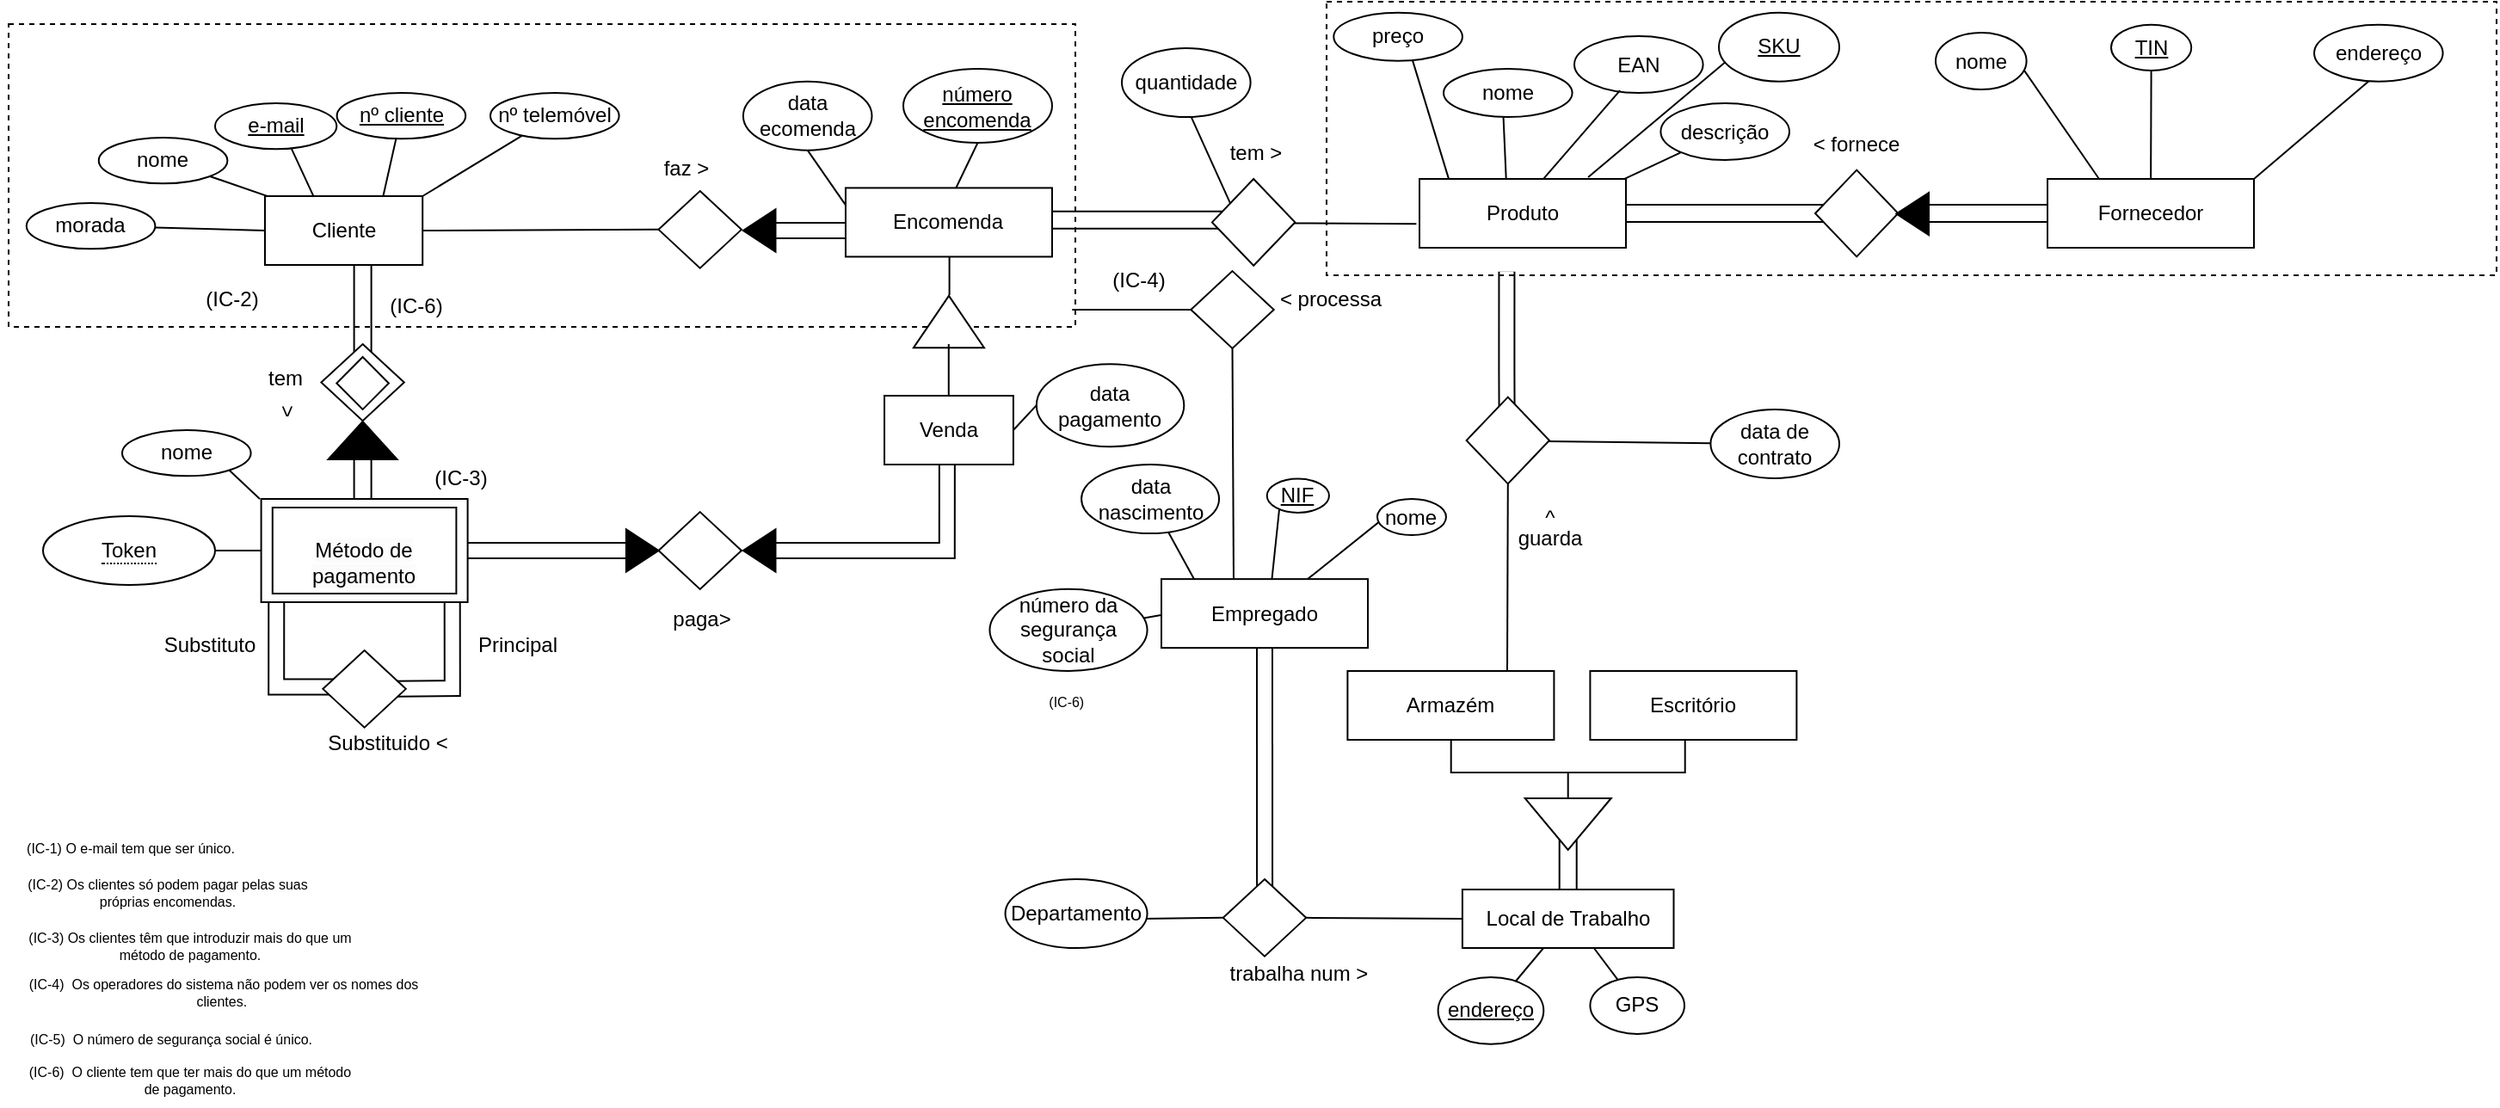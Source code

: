 <mxfile version="21.3.0" type="github">
  <diagram name="Page-1" id="xPYHQfnh46mK-k9WcB2l">
    <mxGraphModel dx="1434" dy="727" grid="1" gridSize="10" guides="1" tooltips="1" connect="1" arrows="1" fold="1" page="1" pageScale="1" pageWidth="850" pageHeight="1100" math="0" shadow="0">
      <root>
        <mxCell id="0" />
        <mxCell id="1" parent="0" />
        <mxCell id="q-D3DN9akOICgejKjBbG-154" value="" style="shape=filledEdge;curved=0;rounded=0;fixDash=1;endArrow=none;strokeWidth=10;fillColor=#ffffff;edgeStyle=orthogonalEdgeStyle;html=1;entryX=0.501;entryY=0.188;entryDx=0;entryDy=0;entryPerimeter=0;exitX=0.154;exitY=0.987;exitDx=0;exitDy=0;exitPerimeter=0;" edge="1" parent="1" source="q-D3DN9akOICgejKjBbG-145">
          <mxGeometry width="60" height="40" relative="1" as="geometry">
            <mxPoint x="901" y="170" as="sourcePoint" />
            <mxPoint x="900.9" y="270" as="targetPoint" />
          </mxGeometry>
        </mxCell>
        <mxCell id="q-D3DN9akOICgejKjBbG-145" value="" style="whiteSpace=wrap;html=1;fillColor=none;dashed=1;" vertex="1" parent="1">
          <mxGeometry x="796" y="1" width="680" height="159" as="geometry" />
        </mxCell>
        <mxCell id="q-D3DN9akOICgejKjBbG-150" value="" style="shape=partialRectangle;whiteSpace=wrap;html=1;top=0;bottom=0;fillColor=none;rotation=-90;" vertex="1" parent="1">
          <mxGeometry x="1177.4" y="82.6" width="10" height="82.82" as="geometry" />
        </mxCell>
        <mxCell id="q-D3DN9akOICgejKjBbG-148" value="" style="shape=partialRectangle;whiteSpace=wrap;html=1;top=0;bottom=0;fillColor=none;rotation=-90;" vertex="1" parent="1">
          <mxGeometry x="1024.77" y="61.6" width="10" height="124.81" as="geometry" />
        </mxCell>
        <mxCell id="q-D3DN9akOICgejKjBbG-137" value="" style="shape=filledEdge;curved=0;rounded=0;fixDash=1;endArrow=none;strokeWidth=10;fillColor=#ffffff;edgeStyle=orthogonalEdgeStyle;html=1;exitX=1;exitY=0.5;exitDx=0;exitDy=0;entryX=0;entryY=0.5;entryDx=0;entryDy=0;" edge="1" parent="1" source="q-D3DN9akOICgejKjBbG-56" target="q-D3DN9akOICgejKjBbG-138">
          <mxGeometry width="60" height="40" relative="1" as="geometry">
            <mxPoint x="369" y="290" as="sourcePoint" />
            <mxPoint x="368.8" y="433" as="targetPoint" />
          </mxGeometry>
        </mxCell>
        <mxCell id="q-D3DN9akOICgejKjBbG-134" value="" style="whiteSpace=wrap;html=1;fillColor=none;dashed=1;" vertex="1" parent="1">
          <mxGeometry x="30" y="14" width="620" height="176" as="geometry" />
        </mxCell>
        <mxCell id="q-D3DN9akOICgejKjBbG-35" value="" style="shape=partialRectangle;whiteSpace=wrap;html=1;top=0;bottom=0;fillColor=none;" vertex="1" parent="1">
          <mxGeometry x="230.8" y="150" width="10" height="60" as="geometry" />
        </mxCell>
        <mxCell id="q-D3DN9akOICgejKjBbG-4" value="" style="endArrow=none;html=1;rounded=0;entryX=0.25;entryY=0;entryDx=0;entryDy=0;exitX=0.743;exitY=0.127;exitDx=0;exitDy=0;exitPerimeter=0;" edge="1" parent="1" source="q-D3DN9akOICgejKjBbG-70" target="q-D3DN9akOICgejKjBbG-68">
          <mxGeometry width="50" height="50" relative="1" as="geometry">
            <mxPoint x="1070.2" y="327" as="sourcePoint" />
            <mxPoint x="1120.2" y="277" as="targetPoint" />
          </mxGeometry>
        </mxCell>
        <mxCell id="q-D3DN9akOICgejKjBbG-5" value="" style="endArrow=none;html=1;rounded=0;exitX=-0.015;exitY=0.654;exitDx=0;exitDy=0;entryX=0.841;entryY=0.51;entryDx=0;entryDy=0;entryPerimeter=0;exitPerimeter=0;" edge="1" parent="1" source="q-D3DN9akOICgejKjBbG-120" target="q-D3DN9akOICgejKjBbG-88">
          <mxGeometry width="50" height="50" relative="1" as="geometry">
            <mxPoint x="844.1" y="128.69" as="sourcePoint" />
            <mxPoint x="779.1" y="129.69" as="targetPoint" />
          </mxGeometry>
        </mxCell>
        <mxCell id="q-D3DN9akOICgejKjBbG-7" value="" style="shape=filledEdge;curved=0;rounded=0;fixDash=1;endArrow=none;strokeWidth=10;fillColor=#ffffff;edgeStyle=orthogonalEdgeStyle;html=1;entryX=0.978;entryY=0.905;entryDx=0;entryDy=0;entryPerimeter=0;" edge="1" parent="1" target="q-D3DN9akOICgejKjBbG-117">
          <mxGeometry width="60" height="40" relative="1" as="geometry">
            <mxPoint x="254" y="400.36" as="sourcePoint" />
            <mxPoint x="314" y="360.36" as="targetPoint" />
            <Array as="points">
              <mxPoint x="255" y="400" />
              <mxPoint x="288" y="400" />
            </Array>
          </mxGeometry>
        </mxCell>
        <mxCell id="q-D3DN9akOICgejKjBbG-8" value="" style="shape=filledEdge;curved=0;rounded=0;fixDash=1;endArrow=none;strokeWidth=10;fillColor=#ffffff;edgeStyle=orthogonalEdgeStyle;html=1;exitX=0.021;exitY=0.898;exitDx=0;exitDy=0;exitPerimeter=0;entryX=0.152;entryY=0.474;entryDx=0;entryDy=0;entryPerimeter=0;" edge="1" parent="1" source="q-D3DN9akOICgejKjBbG-117" target="q-D3DN9akOICgejKjBbG-90">
          <mxGeometry width="60" height="40" relative="1" as="geometry">
            <mxPoint x="112.88" y="389.52" as="sourcePoint" />
            <mxPoint x="210" y="400" as="targetPoint" />
            <Array as="points">
              <mxPoint x="186" y="399" />
            </Array>
          </mxGeometry>
        </mxCell>
        <mxCell id="q-D3DN9akOICgejKjBbG-9" value="" style="shape=filledEdge;curved=0;rounded=0;fixDash=1;endArrow=none;strokeWidth=10;fillColor=#ffffff;edgeStyle=orthogonalEdgeStyle;html=1;exitX=0.5;exitY=1;exitDx=0;exitDy=0;entryX=0.501;entryY=0.188;entryDx=0;entryDy=0;entryPerimeter=0;" edge="1" parent="1" source="q-D3DN9akOICgejKjBbG-100" target="q-D3DN9akOICgejKjBbG-112">
          <mxGeometry width="60" height="40" relative="1" as="geometry">
            <mxPoint x="690" y="450" as="sourcePoint" />
            <mxPoint x="720" y="540" as="targetPoint" />
          </mxGeometry>
        </mxCell>
        <mxCell id="q-D3DN9akOICgejKjBbG-10" value="" style="endArrow=none;html=1;rounded=0;entryX=0.413;entryY=0.045;entryDx=0;entryDy=0;entryPerimeter=0;" edge="1" parent="1" source="q-D3DN9akOICgejKjBbG-100" target="q-D3DN9akOICgejKjBbG-103">
          <mxGeometry width="50" height="50" relative="1" as="geometry">
            <mxPoint x="745.73" y="363" as="sourcePoint" />
            <mxPoint x="768.73" y="387" as="targetPoint" />
            <Array as="points" />
          </mxGeometry>
        </mxCell>
        <mxCell id="q-D3DN9akOICgejKjBbG-11" value="" style="endArrow=none;html=1;rounded=0;" edge="1" parent="1" target="q-D3DN9akOICgejKjBbG-34">
          <mxGeometry width="50" height="50" relative="1" as="geometry">
            <mxPoint x="190" y="117.33" as="sourcePoint" />
            <mxPoint x="224" y="90.663" as="targetPoint" />
          </mxGeometry>
        </mxCell>
        <mxCell id="q-D3DN9akOICgejKjBbG-12" value="" style="endArrow=none;html=1;rounded=0;exitX=0.028;exitY=0.508;exitDx=0;exitDy=0;exitPerimeter=0;" edge="1" parent="1" source="q-D3DN9akOICgejKjBbG-100" target="q-D3DN9akOICgejKjBbG-101">
          <mxGeometry width="50" height="50" relative="1" as="geometry">
            <mxPoint x="644.42" y="462.5" as="sourcePoint" />
            <mxPoint x="630.02" y="414.72" as="targetPoint" />
            <Array as="points" />
          </mxGeometry>
        </mxCell>
        <mxCell id="q-D3DN9akOICgejKjBbG-13" value="" style="endArrow=none;html=1;rounded=0;exitX=0.162;exitY=0.019;exitDx=0;exitDy=0;exitPerimeter=0;" edge="1" parent="1" source="q-D3DN9akOICgejKjBbG-100" target="q-D3DN9akOICgejKjBbG-102">
          <mxGeometry width="50" height="50" relative="1" as="geometry">
            <mxPoint x="649.6" y="363.5" as="sourcePoint" />
            <mxPoint x="628.42" y="409.5" as="targetPoint" />
            <Array as="points" />
          </mxGeometry>
        </mxCell>
        <mxCell id="q-D3DN9akOICgejKjBbG-14" value="" style="endArrow=none;html=1;rounded=0;entryX=0.24;entryY=0.175;entryDx=0;entryDy=0;entryPerimeter=0;exitX=0.5;exitY=1;exitDx=0;exitDy=0;" edge="1" parent="1" source="q-D3DN9akOICgejKjBbG-100" target="q-D3DN9akOICgejKjBbG-104">
          <mxGeometry width="50" height="50" relative="1" as="geometry">
            <mxPoint x="694.42" y="460.5" as="sourcePoint" />
            <mxPoint x="638.42" y="419.5" as="targetPoint" />
            <Array as="points" />
          </mxGeometry>
        </mxCell>
        <mxCell id="q-D3DN9akOICgejKjBbG-15" value="" style="endArrow=none;html=1;rounded=0;" edge="1" parent="1">
          <mxGeometry width="50" height="50" relative="1" as="geometry">
            <mxPoint x="576.8" y="171.52" as="sourcePoint" />
            <mxPoint x="576.8" y="141.52" as="targetPoint" />
          </mxGeometry>
        </mxCell>
        <mxCell id="q-D3DN9akOICgejKjBbG-16" value="" style="shape=filledEdge;curved=0;rounded=0;fixDash=1;endArrow=none;strokeWidth=10;fillColor=#ffffff;edgeStyle=orthogonalEdgeStyle;html=1;exitX=0;exitY=0.5;exitDx=0;exitDy=0;entryX=0.486;entryY=0.928;entryDx=0;entryDy=0;entryPerimeter=0;" edge="1" parent="1" source="q-D3DN9akOICgejKjBbG-91" target="q-D3DN9akOICgejKjBbG-48">
          <mxGeometry width="60" height="40" relative="1" as="geometry">
            <mxPoint x="610" y="314.75" as="sourcePoint" />
            <mxPoint x="670" y="274.75" as="targetPoint" />
          </mxGeometry>
        </mxCell>
        <mxCell id="q-D3DN9akOICgejKjBbG-17" value="" style="endArrow=none;html=1;rounded=0;entryX=1;entryY=0;entryDx=0;entryDy=0;exitX=0.427;exitY=0.991;exitDx=0;exitDy=0;exitPerimeter=0;" edge="1" parent="1" source="q-D3DN9akOICgejKjBbG-99" target="q-D3DN9akOICgejKjBbG-68">
          <mxGeometry width="50" height="50" relative="1" as="geometry">
            <mxPoint x="1106.519" y="218.427" as="sourcePoint" />
            <mxPoint x="1032" y="254" as="targetPoint" />
            <Array as="points" />
          </mxGeometry>
        </mxCell>
        <mxCell id="q-D3DN9akOICgejKjBbG-18" value="" style="endArrow=none;html=1;rounded=0;entryX=0.464;entryY=0.942;entryDx=0;entryDy=0;entryPerimeter=0;" edge="1" parent="1" target="q-D3DN9akOICgejKjBbG-61">
          <mxGeometry width="50" height="50" relative="1" as="geometry">
            <mxPoint x="900.523" y="107.82" as="sourcePoint" />
            <mxPoint x="853" y="57" as="targetPoint" />
            <Array as="points" />
          </mxGeometry>
        </mxCell>
        <mxCell id="q-D3DN9akOICgejKjBbG-19" value="" style="endArrow=none;html=1;rounded=0;exitX=0.175;exitY=0.059;exitDx=0;exitDy=0;entryX=0.605;entryY=0.923;entryDx=0;entryDy=0;entryPerimeter=0;exitPerimeter=0;" edge="1" parent="1" target="q-D3DN9akOICgejKjBbG-60">
          <mxGeometry width="50" height="50" relative="1" as="geometry">
            <mxPoint x="868.9" y="110.18" as="sourcePoint" />
            <mxPoint x="854.6" y="62.22" as="targetPoint" />
            <Array as="points" />
          </mxGeometry>
        </mxCell>
        <mxCell id="q-D3DN9akOICgejKjBbG-20" value="" style="endArrow=none;html=1;rounded=0;entryX=0.5;entryY=1;entryDx=0;entryDy=0;exitX=0;exitY=0.25;exitDx=0;exitDy=0;" edge="1" parent="1" target="q-D3DN9akOICgejKjBbG-53">
          <mxGeometry width="50" height="50" relative="1" as="geometry">
            <mxPoint x="579.8" y="111" as="sourcePoint" />
            <mxPoint x="557.8" y="79" as="targetPoint" />
            <Array as="points" />
          </mxGeometry>
        </mxCell>
        <mxCell id="q-D3DN9akOICgejKjBbG-21" value="" style="shape=filledEdge;curved=0;rounded=0;fixDash=1;endArrow=none;strokeWidth=10;fillColor=#ffffff;edgeStyle=orthogonalEdgeStyle;html=1;entryX=0.921;entryY=0.5;entryDx=0;entryDy=0;entryPerimeter=0;" edge="1" parent="1">
          <mxGeometry width="60" height="40" relative="1" as="geometry">
            <mxPoint x="543.48" y="134" as="sourcePoint" />
            <mxPoint x="469.435" y="134.0" as="targetPoint" />
            <Array as="points">
              <mxPoint x="527" y="134" />
            </Array>
          </mxGeometry>
        </mxCell>
        <mxCell id="q-D3DN9akOICgejKjBbG-22" value="" style="shape=filledEdge;curved=0;rounded=0;fixDash=1;endArrow=none;strokeWidth=10;fillColor=#ffffff;edgeStyle=orthogonalEdgeStyle;html=1;entryX=0.921;entryY=0.5;entryDx=0;entryDy=0;entryPerimeter=0;" edge="1" parent="1" source="q-D3DN9akOICgejKjBbG-64">
          <mxGeometry width="60" height="40" relative="1" as="geometry">
            <mxPoint x="532.48" y="134" as="sourcePoint" />
            <mxPoint x="467.683" y="134" as="targetPoint" />
            <Array as="points">
              <mxPoint x="516" y="134" />
            </Array>
          </mxGeometry>
        </mxCell>
        <mxCell id="q-D3DN9akOICgejKjBbG-23" value="" style="endArrow=none;html=1;rounded=0;exitX=0.394;exitY=0.147;exitDx=0;exitDy=0;entryX=0.535;entryY=0.983;entryDx=0;entryDy=0;entryPerimeter=0;exitPerimeter=0;" edge="1" parent="1" target="q-D3DN9akOICgejKjBbG-59">
          <mxGeometry width="50" height="50" relative="1" as="geometry">
            <mxPoint x="740.442" y="119.074" as="sourcePoint" />
            <mxPoint x="679.986" y="88.54" as="targetPoint" />
            <Array as="points" />
          </mxGeometry>
        </mxCell>
        <mxCell id="q-D3DN9akOICgejKjBbG-24" value="" style="shape=partialRectangle;whiteSpace=wrap;html=1;top=0;bottom=0;fillColor=none;rotation=-90;" vertex="1" parent="1">
          <mxGeometry x="681.79" y="66.19" width="10" height="123.27" as="geometry" />
        </mxCell>
        <mxCell id="q-D3DN9akOICgejKjBbG-25" value="" style="shape=partialRectangle;whiteSpace=wrap;html=1;top=0;bottom=0;fillColor=none;" vertex="1" parent="1">
          <mxGeometry x="230.8" y="260" width="10" height="34" as="geometry" />
        </mxCell>
        <mxCell id="q-D3DN9akOICgejKjBbG-26" value="&lt;div&gt;Cliente&lt;/div&gt;" style="rounded=0;whiteSpace=wrap;html=1;" vertex="1" parent="1">
          <mxGeometry x="179" y="114" width="91.6" height="40" as="geometry" />
        </mxCell>
        <mxCell id="q-D3DN9akOICgejKjBbG-27" value="" style="endArrow=none;html=1;rounded=0;exitX=0.75;exitY=0;exitDx=0;exitDy=0;" edge="1" parent="1" source="q-D3DN9akOICgejKjBbG-26" target="q-D3DN9akOICgejKjBbG-28">
          <mxGeometry width="50" height="50" relative="1" as="geometry">
            <mxPoint x="271.6" y="118" as="sourcePoint" />
            <mxPoint x="305.6" y="91.333" as="targetPoint" />
          </mxGeometry>
        </mxCell>
        <mxCell id="q-D3DN9akOICgejKjBbG-28" value="nº cliente" style="ellipse;whiteSpace=wrap;html=1;fontStyle=4" vertex="1" parent="1">
          <mxGeometry x="220.8" y="53.997" width="74.8" height="26.667" as="geometry" />
        </mxCell>
        <mxCell id="q-D3DN9akOICgejKjBbG-29" value="" style="endArrow=none;html=1;rounded=0;exitX=0.31;exitY=0.011;exitDx=0;exitDy=0;exitPerimeter=0;entryX=0.609;entryY=0.879;entryDx=0;entryDy=0;entryPerimeter=0;" edge="1" parent="1" source="q-D3DN9akOICgejKjBbG-26" target="q-D3DN9akOICgejKjBbG-118">
          <mxGeometry width="50" height="50" relative="1" as="geometry">
            <mxPoint x="233.52" y="118" as="sourcePoint" />
            <mxPoint x="192.048" y="86.305" as="targetPoint" />
          </mxGeometry>
        </mxCell>
        <mxCell id="q-D3DN9akOICgejKjBbG-30" value="" style="endArrow=none;html=1;rounded=0;exitX=1;exitY=0;exitDx=0;exitDy=0;" edge="1" parent="1" source="q-D3DN9akOICgejKjBbG-26" target="q-D3DN9akOICgejKjBbG-31">
          <mxGeometry width="50" height="50" relative="1" as="geometry">
            <mxPoint x="281.6" y="128" as="sourcePoint" />
            <mxPoint x="315.6" y="101.333" as="targetPoint" />
          </mxGeometry>
        </mxCell>
        <mxCell id="q-D3DN9akOICgejKjBbG-31" value="nº telemóvel" style="ellipse;whiteSpace=wrap;html=1;" vertex="1" parent="1">
          <mxGeometry x="310" y="53.997" width="74.8" height="26.667" as="geometry" />
        </mxCell>
        <mxCell id="q-D3DN9akOICgejKjBbG-32" value="" style="endArrow=none;html=1;rounded=0;exitX=0;exitY=0.5;exitDx=0;exitDy=0;" edge="1" parent="1" source="q-D3DN9akOICgejKjBbG-26" target="q-D3DN9akOICgejKjBbG-33">
          <mxGeometry width="50" height="50" relative="1" as="geometry">
            <mxPoint x="291.6" y="138" as="sourcePoint" />
            <mxPoint x="325.6" y="111.333" as="targetPoint" />
          </mxGeometry>
        </mxCell>
        <mxCell id="q-D3DN9akOICgejKjBbG-33" value="morada" style="ellipse;whiteSpace=wrap;html=1;" vertex="1" parent="1">
          <mxGeometry x="40.4" y="117.997" width="74.8" height="26.667" as="geometry" />
        </mxCell>
        <mxCell id="q-D3DN9akOICgejKjBbG-34" value="nome" style="ellipse;whiteSpace=wrap;html=1;" vertex="1" parent="1">
          <mxGeometry x="82.4" y="79.997" width="74.8" height="26.667" as="geometry" />
        </mxCell>
        <mxCell id="q-D3DN9akOICgejKjBbG-36" value="tem&lt;br&gt;" style="text;html=1;strokeColor=none;fillColor=none;align=center;verticalAlign=middle;whiteSpace=wrap;rounded=0;rotation=0;" vertex="1" parent="1">
          <mxGeometry x="160.8" y="204.75" width="60" height="30" as="geometry" />
        </mxCell>
        <mxCell id="q-D3DN9akOICgejKjBbG-37" value="" style="endArrow=none;html=1;rounded=0;entryX=0.5;entryY=0;entryDx=0;entryDy=0;" edge="1" parent="1" target="q-D3DN9akOICgejKjBbG-38">
          <mxGeometry width="50" height="50" relative="1" as="geometry">
            <mxPoint x="176" y="290" as="sourcePoint" />
            <mxPoint x="148.4" y="373.693" as="targetPoint" />
            <Array as="points">
              <mxPoint x="176" y="290" />
            </Array>
          </mxGeometry>
        </mxCell>
        <mxCell id="q-D3DN9akOICgejKjBbG-38" value="nome" style="ellipse;whiteSpace=wrap;html=1;" vertex="1" parent="1">
          <mxGeometry x="96" y="249.997" width="74.8" height="26.667" as="geometry" />
        </mxCell>
        <mxCell id="q-D3DN9akOICgejKjBbG-39" value="&lt;div&gt;&lt;br&gt;&lt;/div&gt;&lt;div&gt;&lt;br&gt;&lt;/div&gt;" style="shape=partialRectangle;whiteSpace=wrap;html=1;top=0;bottom=0;fillColor=none;rotation=-180;" vertex="1" parent="1">
          <mxGeometry x="931.35" y="478" width="10" height="39" as="geometry" />
        </mxCell>
        <mxCell id="q-D3DN9akOICgejKjBbG-40" value="" style="strokeWidth=1;html=1;shape=mxgraph.flowchart.annotation_2;align=left;labelPosition=right;pointerEvents=1;rotation=-90;" vertex="1" parent="1">
          <mxGeometry x="916.35" y="381" width="40" height="136" as="geometry" />
        </mxCell>
        <mxCell id="q-D3DN9akOICgejKjBbG-41" value="" style="triangle;whiteSpace=wrap;html=1;rotation=90;" vertex="1" parent="1">
          <mxGeometry x="921.35" y="454" width="30" height="50" as="geometry" />
        </mxCell>
        <mxCell id="q-D3DN9akOICgejKjBbG-42" value="Local de Trabalho" style="rounded=0;whiteSpace=wrap;html=1;" vertex="1" parent="1">
          <mxGeometry x="874.95" y="517" width="122.8" height="34" as="geometry" />
        </mxCell>
        <mxCell id="q-D3DN9akOICgejKjBbG-43" value="Substituido &amp;lt;" style="text;html=1;strokeColor=none;fillColor=none;align=center;verticalAlign=middle;whiteSpace=wrap;rounded=0;" vertex="1" parent="1">
          <mxGeometry x="210.8" y="417" width="79.2" height="30" as="geometry" />
        </mxCell>
        <mxCell id="q-D3DN9akOICgejKjBbG-44" value="&lt;div&gt;&lt;font style=&quot;font-size: 12px;&quot;&gt;(IC-3)&lt;/font&gt;&lt;/div&gt;" style="text;html=1;strokeColor=none;fillColor=none;align=center;verticalAlign=middle;whiteSpace=wrap;rounded=0;fontSize=8;" vertex="1" parent="1">
          <mxGeometry x="260.9" y="262" width="64.2" height="32" as="geometry" />
        </mxCell>
        <mxCell id="q-D3DN9akOICgejKjBbG-45" value="&amp;gt;" style="text;html=1;strokeColor=none;fillColor=none;align=center;verticalAlign=middle;whiteSpace=wrap;rounded=0;rotation=90;" vertex="1" parent="1">
          <mxGeometry x="161.8" y="224" width="60" height="30" as="geometry" />
        </mxCell>
        <mxCell id="q-D3DN9akOICgejKjBbG-46" value="Encomenda" style="rounded=0;whiteSpace=wrap;html=1;" vertex="1" parent="1">
          <mxGeometry x="516.48" y="109.22" width="120" height="40" as="geometry" />
        </mxCell>
        <mxCell id="q-D3DN9akOICgejKjBbG-47" value="" style="triangle;whiteSpace=wrap;html=1;rotation=-90;" vertex="1" parent="1">
          <mxGeometry x="561.42" y="166.5" width="30.13" height="41" as="geometry" />
        </mxCell>
        <mxCell id="q-D3DN9akOICgejKjBbG-48" value="Venda" style="rounded=0;whiteSpace=wrap;html=1;" vertex="1" parent="1">
          <mxGeometry x="539.02" y="230" width="74.93" height="40" as="geometry" />
        </mxCell>
        <mxCell id="q-D3DN9akOICgejKjBbG-49" value="" style="endArrow=none;html=1;rounded=0;exitX=0;exitY=0.5;exitDx=0;exitDy=0;entryX=1;entryY=0.5;entryDx=0;entryDy=0;" edge="1" parent="1" source="q-D3DN9akOICgejKjBbG-56">
          <mxGeometry width="50" height="50" relative="1" as="geometry">
            <mxPoint x="56" y="350" as="sourcePoint" />
            <mxPoint x="142.8" y="320" as="targetPoint" />
            <Array as="points">
              <mxPoint x="156" y="320" />
            </Array>
          </mxGeometry>
        </mxCell>
        <mxCell id="q-D3DN9akOICgejKjBbG-51" value="faz &amp;gt;" style="text;html=1;strokeColor=none;fillColor=none;align=center;verticalAlign=middle;whiteSpace=wrap;rounded=0;rotation=0;" vertex="1" parent="1">
          <mxGeometry x="393.95" y="83" width="60" height="30" as="geometry" />
        </mxCell>
        <mxCell id="q-D3DN9akOICgejKjBbG-52" value="" style="endArrow=none;html=1;rounded=0;entryX=0.5;entryY=1;entryDx=0;entryDy=0;exitX=0;exitY=0.25;exitDx=0;exitDy=0;" edge="1" parent="1" source="q-D3DN9akOICgejKjBbG-46" target="q-D3DN9akOICgejKjBbG-54">
          <mxGeometry width="50" height="50" relative="1" as="geometry">
            <mxPoint x="535.68" y="109.22" as="sourcePoint" />
            <mxPoint x="471.56" y="99.883" as="targetPoint" />
            <Array as="points" />
          </mxGeometry>
        </mxCell>
        <mxCell id="q-D3DN9akOICgejKjBbG-53" value="número encomenda" style="ellipse;whiteSpace=wrap;html=1;fontStyle=4" vertex="1" parent="1">
          <mxGeometry x="550" y="40" width="86.48" height="43" as="geometry" />
        </mxCell>
        <mxCell id="q-D3DN9akOICgejKjBbG-54" value="data ecomenda" style="ellipse;whiteSpace=wrap;html=1;" vertex="1" parent="1">
          <mxGeometry x="456.95" y="47.33" width="74.8" height="40" as="geometry" />
        </mxCell>
        <mxCell id="q-D3DN9akOICgejKjBbG-55" value="data pagamento" style="ellipse;whiteSpace=wrap;html=1;" vertex="1" parent="1">
          <mxGeometry x="627.41" y="211.59" width="85.75" height="48" as="geometry" />
        </mxCell>
        <mxCell id="q-D3DN9akOICgejKjBbG-56" value="" style="rounded=0;whiteSpace=wrap;html=1;" vertex="1" parent="1">
          <mxGeometry x="176.8" y="290" width="120" height="60" as="geometry" />
        </mxCell>
        <mxCell id="q-D3DN9akOICgejKjBbG-57" value="" style="triangle;whiteSpace=wrap;html=1;rotation=-90;fillColor=#000000;" vertex="1" parent="1">
          <mxGeometry x="224.8" y="236" width="22" height="40" as="geometry" />
        </mxCell>
        <mxCell id="q-D3DN9akOICgejKjBbG-58" value="tem &amp;gt;" style="text;html=1;strokeColor=none;fillColor=none;align=center;verticalAlign=middle;whiteSpace=wrap;rounded=0;rotation=0;" vertex="1" parent="1">
          <mxGeometry x="724.8" y="74" width="60" height="30" as="geometry" />
        </mxCell>
        <mxCell id="q-D3DN9akOICgejKjBbG-59" value="quantidade" style="ellipse;whiteSpace=wrap;html=1;" vertex="1" parent="1">
          <mxGeometry x="677.01" y="28" width="74.8" height="40" as="geometry" />
        </mxCell>
        <mxCell id="q-D3DN9akOICgejKjBbG-60" value="preço" style="ellipse;whiteSpace=wrap;html=1;" vertex="1" parent="1">
          <mxGeometry x="800.15" y="7.33" width="74.8" height="28" as="geometry" />
        </mxCell>
        <mxCell id="q-D3DN9akOICgejKjBbG-61" value="nome" style="ellipse;whiteSpace=wrap;html=1;" vertex="1" parent="1">
          <mxGeometry x="864" y="40" width="74.8" height="28" as="geometry" />
        </mxCell>
        <mxCell id="q-D3DN9akOICgejKjBbG-62" value="descrição" style="ellipse;whiteSpace=wrap;html=1;" vertex="1" parent="1">
          <mxGeometry x="990.2" y="60" width="74.8" height="33" as="geometry" />
        </mxCell>
        <mxCell id="q-D3DN9akOICgejKjBbG-63" value="EAN" style="ellipse;whiteSpace=wrap;html=1;" vertex="1" parent="1">
          <mxGeometry x="940" y="21.0" width="74.8" height="33" as="geometry" />
        </mxCell>
        <mxCell id="q-D3DN9akOICgejKjBbG-64" value="" style="triangle;whiteSpace=wrap;html=1;rotation=-180;fillColor=#000000;" vertex="1" parent="1">
          <mxGeometry x="456.95" y="121.7" width="18.8" height="24.6" as="geometry" />
        </mxCell>
        <mxCell id="q-D3DN9akOICgejKjBbG-65" value="" style="endArrow=none;html=1;rounded=0;entryX=0.355;entryY=0.957;entryDx=0;entryDy=0;entryPerimeter=0;" edge="1" parent="1" target="q-D3DN9akOICgejKjBbG-63">
          <mxGeometry width="50" height="50" relative="1" as="geometry">
            <mxPoint x="918.719" y="107.82" as="sourcePoint" />
            <mxPoint x="863" y="67" as="targetPoint" />
            <Array as="points" />
          </mxGeometry>
        </mxCell>
        <mxCell id="q-D3DN9akOICgejKjBbG-66" value="" style="endArrow=none;html=1;rounded=0;exitX=0.994;exitY=0.119;exitDx=0;exitDy=0;exitPerimeter=0;" edge="1" parent="1" target="q-D3DN9akOICgejKjBbG-62">
          <mxGeometry width="50" height="50" relative="1" as="geometry">
            <mxPoint x="950.8" y="112.58" as="sourcePoint" />
            <mxPoint x="873" y="77" as="targetPoint" />
            <Array as="points" />
          </mxGeometry>
        </mxCell>
        <mxCell id="q-D3DN9akOICgejKjBbG-67" value="" style="endArrow=none;html=1;rounded=0;exitX=0.817;exitY=-0.025;exitDx=0;exitDy=0;entryX=0.217;entryY=0.48;entryDx=0;entryDy=0;entryPerimeter=0;exitPerimeter=0;" edge="1" parent="1" target="q-D3DN9akOICgejKjBbG-124" source="q-D3DN9akOICgejKjBbG-120">
          <mxGeometry width="50" height="50" relative="1" as="geometry">
            <mxPoint x="951.4" y="127.82" as="sourcePoint" />
            <mxPoint x="1008.051" y="129.215" as="targetPoint" />
            <Array as="points" />
          </mxGeometry>
        </mxCell>
        <mxCell id="q-D3DN9akOICgejKjBbG-68" value="Fornecedor" style="rounded=0;whiteSpace=wrap;html=1;" vertex="1" parent="1">
          <mxGeometry x="1215" y="104" width="120" height="40" as="geometry" />
        </mxCell>
        <mxCell id="q-D3DN9akOICgejKjBbG-69" value="guarda" style="text;html=1;strokeColor=none;fillColor=none;align=center;verticalAlign=middle;whiteSpace=wrap;rounded=0;rotation=0;" vertex="1" parent="1">
          <mxGeometry x="896.35" y="297.57" width="60" height="30" as="geometry" />
        </mxCell>
        <mxCell id="q-D3DN9akOICgejKjBbG-70" value="nome" style="ellipse;whiteSpace=wrap;html=1;" vertex="1" parent="1">
          <mxGeometry x="1150" y="19" width="52.8" height="33" as="geometry" />
        </mxCell>
        <mxCell id="q-D3DN9akOICgejKjBbG-71" value="TIN" style="ellipse;whiteSpace=wrap;html=1;fontStyle=4" vertex="1" parent="1">
          <mxGeometry x="1252" y="14.33" width="46.6" height="26.67" as="geometry" />
        </mxCell>
        <mxCell id="q-D3DN9akOICgejKjBbG-72" value="" style="endArrow=none;html=1;rounded=0;" edge="1" parent="1" source="q-D3DN9akOICgejKjBbG-71" target="q-D3DN9akOICgejKjBbG-68">
          <mxGeometry width="50" height="50" relative="1" as="geometry">
            <mxPoint x="1095" y="334" as="sourcePoint" />
            <mxPoint x="1067" y="293" as="targetPoint" />
            <Array as="points" />
          </mxGeometry>
        </mxCell>
        <mxCell id="q-D3DN9akOICgejKjBbG-73" value="Armazém" style="rounded=0;whiteSpace=wrap;html=1;" vertex="1" parent="1">
          <mxGeometry x="808.2" y="390" width="120" height="40" as="geometry" />
        </mxCell>
        <mxCell id="q-D3DN9akOICgejKjBbG-74" value="data de contrato" style="ellipse;whiteSpace=wrap;html=1;" vertex="1" parent="1">
          <mxGeometry x="1019.2" y="237.96" width="74.8" height="40" as="geometry" />
        </mxCell>
        <mxCell id="q-D3DN9akOICgejKjBbG-75" value="" style="endArrow=none;html=1;rounded=0;entryX=0;entryY=0.5;entryDx=0;entryDy=0;" edge="1" parent="1" source="q-D3DN9akOICgejKjBbG-74" target="q-D3DN9akOICgejKjBbG-129">
          <mxGeometry width="50" height="50" relative="1" as="geometry">
            <mxPoint x="1038" y="208" as="sourcePoint" />
            <mxPoint x="840" y="250" as="targetPoint" />
            <Array as="points" />
          </mxGeometry>
        </mxCell>
        <mxCell id="q-D3DN9akOICgejKjBbG-77" value="&lt;div&gt;(IC-1) O e-mail tem que ser único.&lt;/div&gt;" style="text;html=1;strokeColor=none;fillColor=none;align=center;verticalAlign=middle;whiteSpace=wrap;rounded=0;fontSize=8;" vertex="1" parent="1">
          <mxGeometry x="34" y="478" width="134" height="30" as="geometry" />
        </mxCell>
        <mxCell id="q-D3DN9akOICgejKjBbG-78" value="&lt;div&gt;(IC-4)&amp;nbsp; Os operadores do sistema não podem ver os nomes dos clientes.&amp;nbsp;&lt;/div&gt;" style="text;html=1;strokeColor=none;fillColor=none;align=center;verticalAlign=middle;whiteSpace=wrap;rounded=0;fontSize=8;" vertex="1" parent="1">
          <mxGeometry x="38.6" y="562" width="232" height="30" as="geometry" />
        </mxCell>
        <mxCell id="q-D3DN9akOICgejKjBbG-79" value="&lt;div&gt;(IC-3) Os clientes têm que introduzir mais do que um método de pagamento.&lt;/div&gt;" style="text;html=1;strokeColor=none;fillColor=none;align=center;verticalAlign=middle;whiteSpace=wrap;rounded=0;fontSize=8;" vertex="1" parent="1">
          <mxGeometry x="39" y="535" width="193.47" height="30" as="geometry" />
        </mxCell>
        <mxCell id="q-D3DN9akOICgejKjBbG-80" value="&lt;div&gt;(IC-2) Os clientes só podem pagar pelas suas próprias encomendas.&lt;/div&gt;" style="text;html=1;strokeColor=none;fillColor=none;align=center;verticalAlign=middle;whiteSpace=wrap;rounded=0;fontSize=8;" vertex="1" parent="1">
          <mxGeometry x="25.73" y="504" width="193.47" height="30" as="geometry" />
        </mxCell>
        <mxCell id="q-D3DN9akOICgejKjBbG-81" value="&lt;div&gt;(IC-5)&amp;nbsp; O número de segurança social é único.&lt;/div&gt;" style="text;html=1;strokeColor=none;fillColor=none;align=center;verticalAlign=middle;whiteSpace=wrap;rounded=0;fontSize=8;" vertex="1" parent="1">
          <mxGeometry x="28" y="589" width="193.47" height="30" as="geometry" />
        </mxCell>
        <mxCell id="q-D3DN9akOICgejKjBbG-83" value="(IC-2)" style="text;html=1;strokeColor=none;fillColor=none;align=center;verticalAlign=middle;whiteSpace=wrap;rounded=0;rotation=0;" vertex="1" parent="1">
          <mxGeometry x="130" y="159.46" width="60" height="30" as="geometry" />
        </mxCell>
        <mxCell id="q-D3DN9akOICgejKjBbG-84" value="Substituto" style="text;html=1;strokeColor=none;fillColor=none;align=center;verticalAlign=middle;whiteSpace=wrap;rounded=0;" vertex="1" parent="1">
          <mxGeometry x="116.8" y="360" width="60" height="30" as="geometry" />
        </mxCell>
        <mxCell id="q-D3DN9akOICgejKjBbG-85" value="Principal" style="text;html=1;strokeColor=none;fillColor=none;align=center;verticalAlign=middle;whiteSpace=wrap;rounded=0;" vertex="1" parent="1">
          <mxGeometry x="295.8" y="360" width="60" height="30" as="geometry" />
        </mxCell>
        <mxCell id="q-D3DN9akOICgejKjBbG-86" value="" style="rhombus;whiteSpace=wrap;html=1;" vertex="1" parent="1">
          <mxGeometry x="407.75" y="111" width="48.2" height="44.86" as="geometry" />
        </mxCell>
        <mxCell id="q-D3DN9akOICgejKjBbG-87" value="" style="rhombus;whiteSpace=wrap;html=1;" vertex="1" parent="1">
          <mxGeometry x="211.7" y="200" width="48.2" height="44.59" as="geometry" />
        </mxCell>
        <mxCell id="q-D3DN9akOICgejKjBbG-88" value="" style="rhombus;whiteSpace=wrap;html=1;" vertex="1" parent="1">
          <mxGeometry x="729.48" y="104" width="48.2" height="50.39" as="geometry" />
        </mxCell>
        <mxCell id="q-D3DN9akOICgejKjBbG-89" value="" style="endArrow=none;html=1;rounded=0;exitX=1.009;exitY=0.506;exitDx=0;exitDy=0;exitPerimeter=0;" edge="1" parent="1" target="q-D3DN9akOICgejKjBbG-90">
          <mxGeometry width="50" height="50" relative="1" as="geometry">
            <mxPoint x="252.16" y="400.144" as="sourcePoint" />
            <mxPoint x="281" y="350" as="targetPoint" />
            <Array as="points" />
          </mxGeometry>
        </mxCell>
        <mxCell id="q-D3DN9akOICgejKjBbG-90" value="" style="rhombus;whiteSpace=wrap;html=1;" vertex="1" parent="1">
          <mxGeometry x="212.7" y="378" width="48.2" height="44.86" as="geometry" />
        </mxCell>
        <mxCell id="q-D3DN9akOICgejKjBbG-91" value="" style="triangle;whiteSpace=wrap;html=1;rotation=-180;fillColor=#000000;" vertex="1" parent="1">
          <mxGeometry x="456.95" y="307.7" width="18.8" height="24.6" as="geometry" />
        </mxCell>
        <mxCell id="q-D3DN9akOICgejKjBbG-92" value="paga&amp;gt;" style="text;html=1;strokeColor=none;fillColor=none;align=center;verticalAlign=middle;whiteSpace=wrap;rounded=0;rotation=0;" vertex="1" parent="1">
          <mxGeometry x="390.75" y="345" width="84.25" height="30" as="geometry" />
        </mxCell>
        <mxCell id="q-D3DN9akOICgejKjBbG-93" value="" style="endArrow=none;html=1;rounded=0;entryX=1;entryY=0.5;entryDx=0;entryDy=0;" edge="1" parent="1" target="q-D3DN9akOICgejKjBbG-94">
          <mxGeometry width="50" height="50" relative="1" as="geometry">
            <mxPoint x="420" y="320" as="sourcePoint" />
            <mxPoint x="297" y="320" as="targetPoint" />
            <Array as="points" />
          </mxGeometry>
        </mxCell>
        <mxCell id="q-D3DN9akOICgejKjBbG-94" value="" style="rhombus;whiteSpace=wrap;html=1;" vertex="1" parent="1">
          <mxGeometry x="407.75" y="297.57" width="48.2" height="44.86" as="geometry" />
        </mxCell>
        <mxCell id="q-D3DN9akOICgejKjBbG-95" value="" style="endArrow=none;html=1;rounded=0;" edge="1" parent="1">
          <mxGeometry width="50" height="50" relative="1" as="geometry">
            <mxPoint x="576.39" y="230" as="sourcePoint" />
            <mxPoint x="576.39" y="200" as="targetPoint" />
          </mxGeometry>
        </mxCell>
        <mxCell id="q-D3DN9akOICgejKjBbG-97" value="" style="rhombus;whiteSpace=wrap;html=1;" vertex="1" parent="1">
          <mxGeometry x="717.16" y="157.57" width="48.2" height="44.86" as="geometry" />
        </mxCell>
        <mxCell id="q-D3DN9akOICgejKjBbG-98" value="" style="endArrow=none;html=1;rounded=0;entryX=1;entryY=0.5;entryDx=0;entryDy=0;exitX=0;exitY=0.5;exitDx=0;exitDy=0;" edge="1" parent="1" source="q-D3DN9akOICgejKjBbG-55" target="q-D3DN9akOICgejKjBbG-48">
          <mxGeometry width="50" height="50" relative="1" as="geometry">
            <mxPoint x="503.68" y="263" as="sourcePoint" />
            <mxPoint x="503.68" y="233" as="targetPoint" />
          </mxGeometry>
        </mxCell>
        <mxCell id="q-D3DN9akOICgejKjBbG-99" value="endereço" style="ellipse;whiteSpace=wrap;html=1;" vertex="1" parent="1">
          <mxGeometry x="1370" y="14.33" width="74.8" height="33" as="geometry" />
        </mxCell>
        <mxCell id="q-D3DN9akOICgejKjBbG-100" value="Empregado" style="rounded=0;whiteSpace=wrap;html=1;" vertex="1" parent="1">
          <mxGeometry x="700.0" y="336.57" width="120" height="40" as="geometry" />
        </mxCell>
        <mxCell id="q-D3DN9akOICgejKjBbG-101" value="número da segurança social" style="ellipse;whiteSpace=wrap;html=1;" vertex="1" parent="1">
          <mxGeometry x="600.22" y="342.43" width="91.57" height="47.57" as="geometry" />
        </mxCell>
        <mxCell id="q-D3DN9akOICgejKjBbG-102" value="data nascimento" style="ellipse;whiteSpace=wrap;html=1;" vertex="1" parent="1">
          <mxGeometry x="653.53" y="270" width="80" height="40" as="geometry" />
        </mxCell>
        <mxCell id="q-D3DN9akOICgejKjBbG-103" value="nome" style="ellipse;whiteSpace=wrap;html=1;" vertex="1" parent="1">
          <mxGeometry x="825.48" y="290" width="40" height="21" as="geometry" />
        </mxCell>
        <mxCell id="q-D3DN9akOICgejKjBbG-104" value="&lt;u&gt;NIF&lt;/u&gt;" style="ellipse;whiteSpace=wrap;html=1;" vertex="1" parent="1">
          <mxGeometry x="761.36" y="278.31" width="36.12" height="19.67" as="geometry" />
        </mxCell>
        <mxCell id="q-D3DN9akOICgejKjBbG-105" value="&amp;lt; processa" style="text;html=1;strokeColor=none;fillColor=none;align=center;verticalAlign=middle;whiteSpace=wrap;rounded=0;rotation=0;" vertex="1" parent="1">
          <mxGeometry x="761.36" y="159.46" width="75.2" height="30" as="geometry" />
        </mxCell>
        <mxCell id="q-D3DN9akOICgejKjBbG-106" value="Escritório" style="rounded=0;whiteSpace=wrap;html=1;" vertex="1" parent="1">
          <mxGeometry x="949.2" y="390" width="120" height="40" as="geometry" />
        </mxCell>
        <mxCell id="q-D3DN9akOICgejKjBbG-107" value="GPS" style="ellipse;whiteSpace=wrap;html=1;" vertex="1" parent="1">
          <mxGeometry x="949.2" y="567.94" width="54.8" height="33" as="geometry" />
        </mxCell>
        <mxCell id="q-D3DN9akOICgejKjBbG-108" value="endereço" style="ellipse;whiteSpace=wrap;html=1;fontStyle=4" vertex="1" parent="1">
          <mxGeometry x="860.8" y="567.94" width="61.35" height="38.9" as="geometry" />
        </mxCell>
        <mxCell id="q-D3DN9akOICgejKjBbG-109" value="" style="endArrow=none;html=1;rounded=0;entryX=0.624;entryY=1.007;entryDx=0;entryDy=0;entryPerimeter=0;" edge="1" parent="1" source="q-D3DN9akOICgejKjBbG-107" target="q-D3DN9akOICgejKjBbG-42">
          <mxGeometry width="50" height="50" relative="1" as="geometry">
            <mxPoint x="930.0" y="505.43" as="sourcePoint" />
            <mxPoint x="874.579" y="559.002" as="targetPoint" />
            <Array as="points" />
          </mxGeometry>
        </mxCell>
        <mxCell id="q-D3DN9akOICgejKjBbG-110" value="" style="endArrow=none;html=1;rounded=0;" edge="1" parent="1" source="q-D3DN9akOICgejKjBbG-108" target="q-D3DN9akOICgejKjBbG-42">
          <mxGeometry width="50" height="50" relative="1" as="geometry">
            <mxPoint x="908.0" y="611.43" as="sourcePoint" />
            <mxPoint x="850" y="570" as="targetPoint" />
            <Array as="points" />
          </mxGeometry>
        </mxCell>
        <mxCell id="q-D3DN9akOICgejKjBbG-111" value="" style="endArrow=none;html=1;rounded=0;exitX=1;exitY=0.5;exitDx=0;exitDy=0;" edge="1" parent="1" source="q-D3DN9akOICgejKjBbG-112">
          <mxGeometry width="50" height="50" relative="1" as="geometry">
            <mxPoint x="794.95" y="534" as="sourcePoint" />
            <mxPoint x="874.95" y="534" as="targetPoint" />
          </mxGeometry>
        </mxCell>
        <mxCell id="q-D3DN9akOICgejKjBbG-112" value="" style="rhombus;whiteSpace=wrap;html=1;" vertex="1" parent="1">
          <mxGeometry x="735.9" y="511" width="48.2" height="44.86" as="geometry" />
        </mxCell>
        <mxCell id="q-D3DN9akOICgejKjBbG-113" value="" style="endArrow=none;html=1;rounded=0;entryX=0;entryY=0.5;entryDx=0;entryDy=0;exitX=0.965;exitY=0.576;exitDx=0;exitDy=0;exitPerimeter=0;" edge="1" parent="1" source="q-D3DN9akOICgejKjBbG-114" target="q-D3DN9akOICgejKjBbG-112">
          <mxGeometry width="50" height="50" relative="1" as="geometry">
            <mxPoint x="773" y="590" as="sourcePoint" />
            <mxPoint x="778.58" y="564" as="targetPoint" />
          </mxGeometry>
        </mxCell>
        <mxCell id="q-D3DN9akOICgejKjBbG-114" value="Departamento" style="ellipse;whiteSpace=wrap;html=1;" vertex="1" parent="1">
          <mxGeometry x="609.27" y="511" width="82.52" height="40" as="geometry" />
        </mxCell>
        <mxCell id="q-D3DN9akOICgejKjBbG-115" value="trabalha num &amp;gt;" style="text;html=1;strokeColor=none;fillColor=none;align=center;verticalAlign=middle;whiteSpace=wrap;rounded=0;" vertex="1" parent="1">
          <mxGeometry x="733.53" y="551" width="91.95" height="30" as="geometry" />
        </mxCell>
        <mxCell id="q-D3DN9akOICgejKjBbG-116" value="" style="rhombus;whiteSpace=wrap;html=1;" vertex="1" parent="1">
          <mxGeometry x="220.65" y="207.5" width="30.3" height="30.46" as="geometry" />
        </mxCell>
        <mxCell id="q-D3DN9akOICgejKjBbG-117" value="&lt;br&gt;&lt;span style=&quot;color: rgb(0, 0, 0); font-family: Helvetica; font-size: 12px; font-style: normal; font-variant-ligatures: normal; font-variant-caps: normal; font-weight: 400; letter-spacing: normal; orphans: 2; text-indent: 0px; text-transform: none; widows: 2; word-spacing: 0px; -webkit-text-stroke-width: 0px; background-color: rgb(251, 251, 251); text-decoration-thickness: initial; text-decoration-style: initial; text-decoration-color: initial; float: none; display: inline !important;&quot;&gt;Método de pagamento&lt;/span&gt;&lt;br&gt;" style="rounded=0;whiteSpace=wrap;html=1;align=center;" vertex="1" parent="1">
          <mxGeometry x="183.4" y="295" width="106.8" height="50" as="geometry" />
        </mxCell>
        <mxCell id="q-D3DN9akOICgejKjBbG-118" value="e-mail" style="ellipse;whiteSpace=wrap;html=1;fontStyle=4" vertex="1" parent="1">
          <mxGeometry x="150" y="60" width="70.65" height="26.67" as="geometry" />
        </mxCell>
        <mxCell id="q-D3DN9akOICgejKjBbG-119" value="&lt;div&gt;(IC-6)&amp;nbsp;&lt;/div&gt;" style="text;html=1;strokeColor=none;fillColor=none;align=center;verticalAlign=middle;whiteSpace=wrap;rounded=0;fontSize=8;" vertex="1" parent="1">
          <mxGeometry x="590.11" y="392.86" width="111.79" height="30" as="geometry" />
        </mxCell>
        <mxCell id="q-D3DN9akOICgejKjBbG-120" value="Produto" style="rounded=0;whiteSpace=wrap;html=1;" vertex="1" parent="1">
          <mxGeometry x="850.0" y="104.0" width="120" height="40" as="geometry" />
        </mxCell>
        <mxCell id="q-D3DN9akOICgejKjBbG-121" value="&lt;div&gt;&lt;font style=&quot;font-size: 12px;&quot;&gt;(IC-4)&lt;/font&gt;&lt;/div&gt;" style="text;html=1;strokeColor=none;fillColor=none;align=center;verticalAlign=middle;whiteSpace=wrap;rounded=0;fontSize=8;" vertex="1" parent="1">
          <mxGeometry x="656.79" y="148" width="60" height="30" as="geometry" />
        </mxCell>
        <mxCell id="q-D3DN9akOICgejKjBbG-122" value="" style="endArrow=none;html=1;rounded=0;exitX=0;exitY=0.5;exitDx=0;exitDy=0;entryX=1;entryY=0.5;entryDx=0;entryDy=0;" edge="1" parent="1" source="q-D3DN9akOICgejKjBbG-86" target="q-D3DN9akOICgejKjBbG-26">
          <mxGeometry width="50" height="50" relative="1" as="geometry">
            <mxPoint x="358.3" y="127.33" as="sourcePoint" />
            <mxPoint x="293.3" y="128.33" as="targetPoint" />
          </mxGeometry>
        </mxCell>
        <mxCell id="q-D3DN9akOICgejKjBbG-123" value="^" style="text;html=1;strokeColor=none;fillColor=none;align=center;verticalAlign=middle;whiteSpace=wrap;rounded=0;rotation=0;" vertex="1" parent="1">
          <mxGeometry x="896.35" y="285.5" width="60" height="30" as="geometry" />
        </mxCell>
        <mxCell id="q-D3DN9akOICgejKjBbG-124" value="SKU" style="ellipse;whiteSpace=wrap;html=1;fontStyle=4" vertex="1" parent="1">
          <mxGeometry x="1024" y="7.33" width="70" height="40" as="geometry" />
        </mxCell>
        <mxCell id="q-D3DN9akOICgejKjBbG-125" value="(IC-6)" style="text;html=1;strokeColor=none;fillColor=none;align=center;verticalAlign=middle;whiteSpace=wrap;rounded=0;rotation=0;" vertex="1" parent="1">
          <mxGeometry x="236.8" y="162.55" width="60" height="30" as="geometry" />
        </mxCell>
        <mxCell id="q-D3DN9akOICgejKjBbG-126" value="&lt;div&gt;(IC-6)&amp;nbsp; O cliente tem que ter mais do que um método de pagamento.&lt;/div&gt;" style="text;html=1;strokeColor=none;fillColor=none;align=center;verticalAlign=middle;whiteSpace=wrap;rounded=0;fontSize=8;" vertex="1" parent="1">
          <mxGeometry x="38.6" y="613" width="193.47" height="30" as="geometry" />
        </mxCell>
        <mxCell id="q-D3DN9akOICgejKjBbG-129" value="" style="rhombus;whiteSpace=wrap;html=1;" vertex="1" parent="1">
          <mxGeometry x="877.3" y="230.8" width="48.2" height="50.39" as="geometry" />
        </mxCell>
        <mxCell id="q-D3DN9akOICgejKjBbG-132" value="" style="endArrow=none;html=1;rounded=0;exitX=0.5;exitY=1;exitDx=0;exitDy=0;" edge="1" parent="1" source="q-D3DN9akOICgejKjBbG-129">
          <mxGeometry width="50" height="50" relative="1" as="geometry">
            <mxPoint x="916.35" y="329" as="sourcePoint" />
            <mxPoint x="901" y="390" as="targetPoint" />
            <Array as="points" />
          </mxGeometry>
        </mxCell>
        <mxCell id="q-D3DN9akOICgejKjBbG-133" value="" style="endArrow=none;html=1;rounded=0;exitX=0.5;exitY=1;exitDx=0;exitDy=0;entryX=0.35;entryY=0.011;entryDx=0;entryDy=0;entryPerimeter=0;" edge="1" parent="1" source="q-D3DN9akOICgejKjBbG-97" target="q-D3DN9akOICgejKjBbG-100">
          <mxGeometry width="50" height="50" relative="1" as="geometry">
            <mxPoint x="733.7" y="236.96" as="sourcePoint" />
            <mxPoint x="640.7" y="195.96" as="targetPoint" />
            <Array as="points" />
          </mxGeometry>
        </mxCell>
        <mxCell id="q-D3DN9akOICgejKjBbG-136" value="" style="endArrow=none;html=1;rounded=0;entryX=0;entryY=0.5;entryDx=0;entryDy=0;exitX=0.997;exitY=0.943;exitDx=0;exitDy=0;exitPerimeter=0;" edge="1" parent="1" source="q-D3DN9akOICgejKjBbG-134" target="q-D3DN9akOICgejKjBbG-97">
          <mxGeometry width="50" height="50" relative="1" as="geometry">
            <mxPoint x="586.39" y="240" as="sourcePoint" />
            <mxPoint x="586.39" y="210" as="targetPoint" />
          </mxGeometry>
        </mxCell>
        <mxCell id="q-D3DN9akOICgejKjBbG-138" value="" style="triangle;whiteSpace=wrap;html=1;rotation=0;fillColor=#000000;" vertex="1" parent="1">
          <mxGeometry x="388.95" y="307.7" width="18.8" height="24.6" as="geometry" />
        </mxCell>
        <mxCell id="q-D3DN9akOICgejKjBbG-139" value="&lt;span style=&quot;border-bottom: 1px dotted&quot;&gt;Token&lt;/span&gt;" style="ellipse;whiteSpace=wrap;html=1;align=center;" vertex="1" parent="1">
          <mxGeometry x="50" y="300" width="100" height="40" as="geometry" />
        </mxCell>
        <mxCell id="q-D3DN9akOICgejKjBbG-147" value="" style="rhombus;whiteSpace=wrap;html=1;" vertex="1" parent="1">
          <mxGeometry x="1080" y="98.81" width="48.2" height="50.39" as="geometry" />
        </mxCell>
        <mxCell id="q-D3DN9akOICgejKjBbG-151" value="" style="triangle;whiteSpace=wrap;html=1;rotation=-180;fillColor=#000000;" vertex="1" parent="1">
          <mxGeometry x="1127.2" y="112.0" width="18.8" height="24.6" as="geometry" />
        </mxCell>
        <mxCell id="q-D3DN9akOICgejKjBbG-152" value="&amp;lt; fornece" style="text;html=1;strokeColor=none;fillColor=none;align=center;verticalAlign=middle;whiteSpace=wrap;rounded=0;rotation=0;" vertex="1" parent="1">
          <mxGeometry x="1074.1" y="68.81" width="60" height="30" as="geometry" />
        </mxCell>
      </root>
    </mxGraphModel>
  </diagram>
</mxfile>
